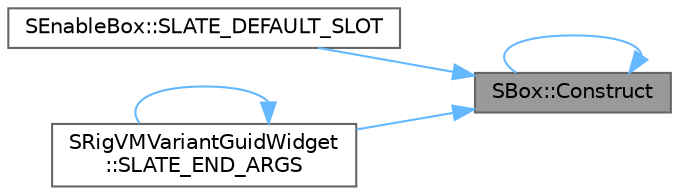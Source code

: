 digraph "SBox::Construct"
{
 // INTERACTIVE_SVG=YES
 // LATEX_PDF_SIZE
  bgcolor="transparent";
  edge [fontname=Helvetica,fontsize=10,labelfontname=Helvetica,labelfontsize=10];
  node [fontname=Helvetica,fontsize=10,shape=box,height=0.2,width=0.4];
  rankdir="RL";
  Node1 [id="Node000001",label="SBox::Construct",height=0.2,width=0.4,color="gray40", fillcolor="grey60", style="filled", fontcolor="black",tooltip=" "];
  Node1 -> Node1 [id="edge1_Node000001_Node000001",dir="back",color="steelblue1",style="solid",tooltip=" "];
  Node1 -> Node2 [id="edge2_Node000001_Node000002",dir="back",color="steelblue1",style="solid",tooltip=" "];
  Node2 [id="Node000002",label="SEnableBox::SLATE_DEFAULT_SLOT",height=0.2,width=0.4,color="grey40", fillcolor="white", style="filled",URL="$d8/d4c/classSEnableBox.html#a7edd1f01b539dbf35d046b5fe5f410e2",tooltip="The widget content to be presented as if the parent were enabled."];
  Node1 -> Node3 [id="edge3_Node000001_Node000003",dir="back",color="steelblue1",style="solid",tooltip=" "];
  Node3 [id="Node000003",label="SRigVMVariantGuidWidget\l::SLATE_END_ARGS",height=0.2,width=0.4,color="grey40", fillcolor="white", style="filled",URL="$dc/d62/classSRigVMVariantGuidWidget.html#a835b6e2293a5afa366cb22947757bc26",tooltip=" "];
  Node3 -> Node3 [id="edge4_Node000003_Node000003",dir="back",color="steelblue1",style="solid",tooltip=" "];
}
